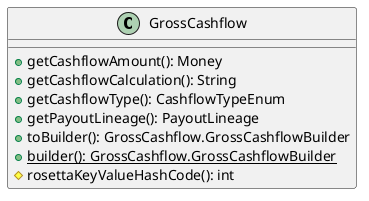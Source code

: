 @startuml

    class GrossCashflow [[GrossCashflow.html]] {
        +getCashflowAmount(): Money
        +getCashflowCalculation(): String
        +getCashflowType(): CashflowTypeEnum
        +getPayoutLineage(): PayoutLineage
        +toBuilder(): GrossCashflow.GrossCashflowBuilder
        {static} +builder(): GrossCashflow.GrossCashflowBuilder
        #rosettaKeyValueHashCode(): int
    }

@enduml

